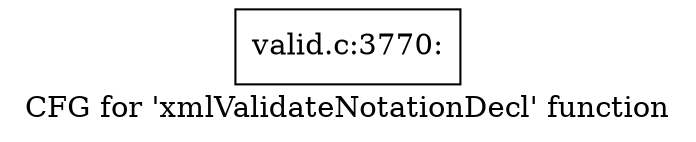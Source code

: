 digraph "CFG for 'xmlValidateNotationDecl' function" {
	label="CFG for 'xmlValidateNotationDecl' function";

	Node0x55fa50db24b0 [shape=record,label="{valid.c:3770:}"];
}
